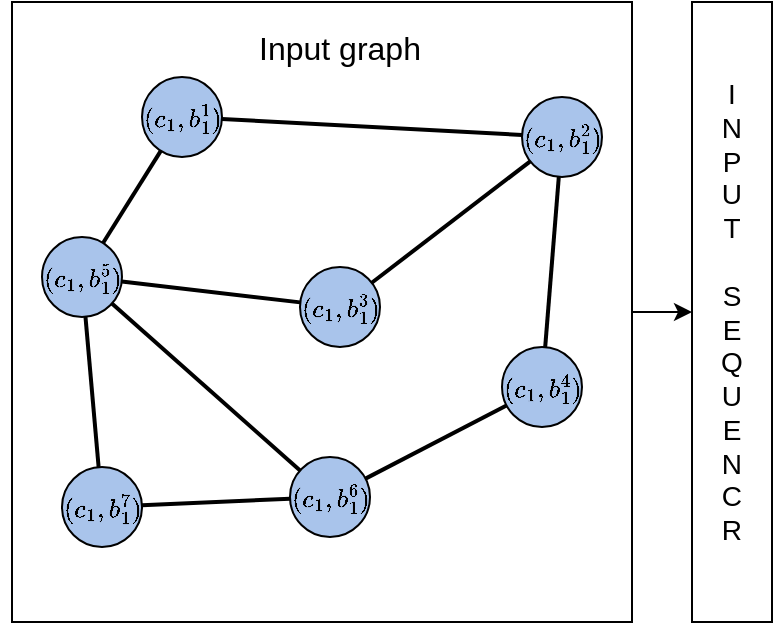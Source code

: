 <mxfile version="15.9.1" type="github">
  <diagram id="h1I-jIf15oPsMgG-KGj4" name="Page-1">
    <mxGraphModel dx="1113" dy="759" grid="1" gridSize="10" guides="1" tooltips="1" connect="1" arrows="1" fold="1" page="1" pageScale="1" pageWidth="1169" pageHeight="827" math="1" shadow="0">
      <root>
        <mxCell id="0" />
        <mxCell id="1" parent="0" />
        <mxCell id="QwG7ELGLsjSeEckzHyIb-3" style="edgeStyle=orthogonalEdgeStyle;rounded=0;orthogonalLoop=1;jettySize=auto;html=1;entryX=0;entryY=0.5;entryDx=0;entryDy=0;fontSize=14;" edge="1" parent="1" source="gv34mnI8brFqdIba_EGr-3" target="QwG7ELGLsjSeEckzHyIb-2">
          <mxGeometry relative="1" as="geometry" />
        </mxCell>
        <mxCell id="gv34mnI8brFqdIba_EGr-3" value="" style="whiteSpace=wrap;html=1;aspect=fixed;strokeColor=#000000;fillColor=none;" parent="1" vertex="1">
          <mxGeometry x="40" y="320" width="310" height="310" as="geometry" />
        </mxCell>
        <mxCell id="gv34mnI8brFqdIba_EGr-102" value="" style="endArrow=none;html=1;rounded=0;strokeColor=#000000;strokeWidth=2;" parent="1" source="gv34mnI8brFqdIba_EGr-115" target="gv34mnI8brFqdIba_EGr-100" edge="1">
          <mxGeometry width="50" height="50" relative="1" as="geometry">
            <mxPoint x="308.74" y="497.534" as="sourcePoint" />
            <mxPoint x="185" y="447.5" as="targetPoint" />
          </mxGeometry>
        </mxCell>
        <mxCell id="gv34mnI8brFqdIba_EGr-119" value="" style="ellipse;whiteSpace=wrap;html=1;aspect=fixed;strokeColor=#000000;fillColor=#A9C4EB;" parent="1" vertex="1">
          <mxGeometry x="285" y="492.5" width="40" height="40" as="geometry" />
        </mxCell>
        <mxCell id="gv34mnI8brFqdIba_EGr-94" value="" style="ellipse;whiteSpace=wrap;html=1;aspect=fixed;strokeColor=#000000;fillColor=#A9C4EB;" parent="1" vertex="1">
          <mxGeometry x="55" y="437.5" width="40" height="40" as="geometry" />
        </mxCell>
        <mxCell id="gv34mnI8brFqdIba_EGr-95" value="" style="ellipse;whiteSpace=wrap;html=1;aspect=fixed;strokeColor=#000000;fillColor=#A9C4EB;" parent="1" vertex="1">
          <mxGeometry x="184" y="452.5" width="40" height="40" as="geometry" />
        </mxCell>
        <mxCell id="gv34mnI8brFqdIba_EGr-96" value="" style="ellipse;whiteSpace=wrap;html=1;aspect=fixed;strokeColor=#000000;fillColor=#A9C4EB;" parent="1" vertex="1">
          <mxGeometry x="65" y="552.5" width="40" height="40" as="geometry" />
        </mxCell>
        <mxCell id="gv34mnI8brFqdIba_EGr-97" value="" style="ellipse;whiteSpace=wrap;html=1;aspect=fixed;strokeColor=#000000;fillColor=#A9C4EB;" parent="1" vertex="1">
          <mxGeometry x="179" y="547.5" width="40" height="40" as="geometry" />
        </mxCell>
        <mxCell id="gv34mnI8brFqdIba_EGr-99" value="" style="ellipse;whiteSpace=wrap;html=1;aspect=fixed;strokeColor=#000000;fillColor=#A9C4EB;" parent="1" vertex="1">
          <mxGeometry x="105" y="357.5" width="40" height="40" as="geometry" />
        </mxCell>
        <mxCell id="gv34mnI8brFqdIba_EGr-100" value="" style="ellipse;whiteSpace=wrap;html=1;aspect=fixed;strokeColor=#000000;fillColor=#A9C4EB;" parent="1" vertex="1">
          <mxGeometry x="295" y="367.5" width="40" height="40" as="geometry" />
        </mxCell>
        <mxCell id="gv34mnI8brFqdIba_EGr-101" value="" style="endArrow=none;html=1;rounded=0;strokeColor=#000000;strokeWidth=2;" parent="1" source="gv34mnI8brFqdIba_EGr-97" target="gv34mnI8brFqdIba_EGr-119" edge="1">
          <mxGeometry width="50" height="50" relative="1" as="geometry">
            <mxPoint x="135" y="497.5" as="sourcePoint" />
            <mxPoint x="287.663" y="530.617" as="targetPoint" />
          </mxGeometry>
        </mxCell>
        <mxCell id="gv34mnI8brFqdIba_EGr-103" value="" style="endArrow=none;html=1;rounded=0;strokeColor=#000000;fontSize=16;fontStyle=1;strokeWidth=2;" parent="1" source="gv34mnI8brFqdIba_EGr-97" target="gv34mnI8brFqdIba_EGr-94" edge="1">
          <mxGeometry width="50" height="50" relative="1" as="geometry">
            <mxPoint x="135" y="497.5" as="sourcePoint" />
            <mxPoint x="185" y="447.5" as="targetPoint" />
          </mxGeometry>
        </mxCell>
        <mxCell id="gv34mnI8brFqdIba_EGr-104" value="" style="endArrow=none;html=1;rounded=0;strokeColor=#000000;strokeWidth=2;" parent="1" source="gv34mnI8brFqdIba_EGr-96" target="gv34mnI8brFqdIba_EGr-97" edge="1">
          <mxGeometry width="50" height="50" relative="1" as="geometry">
            <mxPoint x="135" y="497.5" as="sourcePoint" />
            <mxPoint x="185" y="447.5" as="targetPoint" />
          </mxGeometry>
        </mxCell>
        <mxCell id="gv34mnI8brFqdIba_EGr-105" value="" style="endArrow=none;html=1;rounded=0;strokeColor=#000000;strokeWidth=2;" parent="1" source="gv34mnI8brFqdIba_EGr-99" target="gv34mnI8brFqdIba_EGr-100" edge="1">
          <mxGeometry width="50" height="50" relative="1" as="geometry">
            <mxPoint x="135" y="497.5" as="sourcePoint" />
            <mxPoint x="185" y="447.5" as="targetPoint" />
          </mxGeometry>
        </mxCell>
        <mxCell id="gv34mnI8brFqdIba_EGr-106" value="" style="endArrow=none;html=1;rounded=0;strokeColor=#000000;strokeWidth=2;" parent="1" source="gv34mnI8brFqdIba_EGr-94" target="gv34mnI8brFqdIba_EGr-95" edge="1">
          <mxGeometry width="50" height="50" relative="1" as="geometry">
            <mxPoint x="135" y="497.5" as="sourcePoint" />
            <mxPoint x="185" y="447.5" as="targetPoint" />
          </mxGeometry>
        </mxCell>
        <mxCell id="gv34mnI8brFqdIba_EGr-107" value="" style="endArrow=none;html=1;rounded=0;strokeColor=#000000;strokeWidth=2;" parent="1" source="gv34mnI8brFqdIba_EGr-94" target="gv34mnI8brFqdIba_EGr-99" edge="1">
          <mxGeometry width="50" height="50" relative="1" as="geometry">
            <mxPoint x="135" y="497.5" as="sourcePoint" />
            <mxPoint x="185" y="447.5" as="targetPoint" />
          </mxGeometry>
        </mxCell>
        <mxCell id="gv34mnI8brFqdIba_EGr-109" value="" style="endArrow=none;html=1;rounded=0;strokeColor=#000000;strokeWidth=2;" parent="1" source="gv34mnI8brFqdIba_EGr-96" target="gv34mnI8brFqdIba_EGr-94" edge="1">
          <mxGeometry width="50" height="50" relative="1" as="geometry">
            <mxPoint x="135" y="497.5" as="sourcePoint" />
            <mxPoint x="185" y="447.5" as="targetPoint" />
          </mxGeometry>
        </mxCell>
        <mxCell id="gv34mnI8brFqdIba_EGr-110" value="" style="endArrow=none;html=1;rounded=0;strokeColor=#000000;strokeWidth=2;" parent="1" source="gv34mnI8brFqdIba_EGr-95" target="gv34mnI8brFqdIba_EGr-100" edge="1">
          <mxGeometry width="50" height="50" relative="1" as="geometry">
            <mxPoint x="135" y="497.5" as="sourcePoint" />
            <mxPoint x="185" y="447.5" as="targetPoint" />
          </mxGeometry>
        </mxCell>
        <mxCell id="gv34mnI8brFqdIba_EGr-111" value="&lt;font style=&quot;font-size: 11px;&quot;&gt;$$(c_1,b^1_1)$$&lt;/font&gt;" style="text;html=1;strokeColor=none;fillColor=none;align=center;verticalAlign=middle;whiteSpace=wrap;rounded=0;fontSize=11;" parent="1" vertex="1">
          <mxGeometry x="110" y="362.5" width="30" height="30" as="geometry" />
        </mxCell>
        <mxCell id="gv34mnI8brFqdIba_EGr-112" value="&lt;span style=&quot;font-size: 11px;&quot;&gt;$$(c_1,b^7_1)$$&lt;/span&gt;" style="text;html=1;strokeColor=none;fillColor=none;align=center;verticalAlign=middle;whiteSpace=wrap;rounded=0;fontSize=11;" parent="1" vertex="1">
          <mxGeometry x="70" y="557.5" width="30" height="30" as="geometry" />
        </mxCell>
        <mxCell id="gv34mnI8brFqdIba_EGr-113" value="&lt;span style=&quot;font-size: 11px;&quot;&gt;$$(c_1,b^5_1)$$&lt;/span&gt;" style="text;html=1;strokeColor=none;fillColor=none;align=center;verticalAlign=middle;whiteSpace=wrap;rounded=0;fontSize=11;" parent="1" vertex="1">
          <mxGeometry x="60" y="442.5" width="30" height="30" as="geometry" />
        </mxCell>
        <mxCell id="gv34mnI8brFqdIba_EGr-114" value="&lt;span style=&quot;font-size: 11px;&quot;&gt;$$(c_1,b^6_1)$$&lt;/span&gt;" style="text;html=1;strokeColor=none;fillColor=none;align=center;verticalAlign=middle;whiteSpace=wrap;rounded=0;fontSize=11;" parent="1" vertex="1">
          <mxGeometry x="184" y="552.5" width="30" height="30" as="geometry" />
        </mxCell>
        <mxCell id="gv34mnI8brFqdIba_EGr-115" value="&lt;span style=&quot;font-size: 11px;&quot;&gt;$$(c_1,b^4_1)$$&lt;/span&gt;" style="text;html=1;strokeColor=none;fillColor=none;align=center;verticalAlign=middle;whiteSpace=wrap;rounded=0;fontSize=11;" parent="1" vertex="1">
          <mxGeometry x="290" y="497.5" width="30" height="30" as="geometry" />
        </mxCell>
        <mxCell id="gv34mnI8brFqdIba_EGr-116" value="&lt;span style=&quot;font-size: 11px;&quot;&gt;$$(c_1,b^3_1)$$&lt;/span&gt;" style="text;html=1;strokeColor=none;fillColor=none;align=center;verticalAlign=middle;whiteSpace=wrap;rounded=0;fontSize=11;" parent="1" vertex="1">
          <mxGeometry x="189" y="457.5" width="30" height="30" as="geometry" />
        </mxCell>
        <mxCell id="gv34mnI8brFqdIba_EGr-117" value="&lt;span style=&quot;font-size: 11px;&quot;&gt;$$(c_1,b^2_1)$$&lt;/span&gt;" style="text;html=1;strokeColor=none;fillColor=none;align=center;verticalAlign=middle;whiteSpace=wrap;rounded=0;fontSize=11;" parent="1" vertex="1">
          <mxGeometry x="300" y="372.5" width="30" height="30" as="geometry" />
        </mxCell>
        <mxCell id="QwG7ELGLsjSeEckzHyIb-1" value="" style="rounded=0;whiteSpace=wrap;html=1;fillColor=none;" vertex="1" parent="1">
          <mxGeometry x="380" y="320" width="40" height="310" as="geometry" />
        </mxCell>
        <mxCell id="QwG7ELGLsjSeEckzHyIb-2" value="&lt;font style=&quot;font-size: 14px;&quot;&gt;I&lt;br style=&quot;font-size: 14px;&quot;&gt;N&lt;br style=&quot;font-size: 14px;&quot;&gt;P&lt;br style=&quot;font-size: 14px;&quot;&gt;U&lt;br style=&quot;font-size: 14px;&quot;&gt;T&lt;br style=&quot;font-size: 14px;&quot;&gt;&amp;nbsp;&lt;br style=&quot;font-size: 14px;&quot;&gt;S&lt;br style=&quot;font-size: 14px;&quot;&gt;E&lt;br style=&quot;font-size: 14px;&quot;&gt;Q&lt;br style=&quot;font-size: 14px;&quot;&gt;U&lt;br style=&quot;font-size: 14px;&quot;&gt;E&lt;br style=&quot;font-size: 14px;&quot;&gt;N&lt;br style=&quot;font-size: 14px;&quot;&gt;C&lt;br style=&quot;font-size: 14px;&quot;&gt;R&lt;/font&gt;" style="text;html=1;strokeColor=none;fillColor=none;align=center;verticalAlign=middle;whiteSpace=wrap;rounded=0;fontSize=14;" vertex="1" parent="1">
          <mxGeometry x="380" y="320" width="40" height="310" as="geometry" />
        </mxCell>
        <mxCell id="QwG7ELGLsjSeEckzHyIb-4" value="Input graph" style="text;html=1;strokeColor=none;fillColor=none;align=center;verticalAlign=middle;whiteSpace=wrap;rounded=0;fontSize=16;" vertex="1" parent="1">
          <mxGeometry x="159" y="327.5" width="90" height="30" as="geometry" />
        </mxCell>
      </root>
    </mxGraphModel>
  </diagram>
</mxfile>
